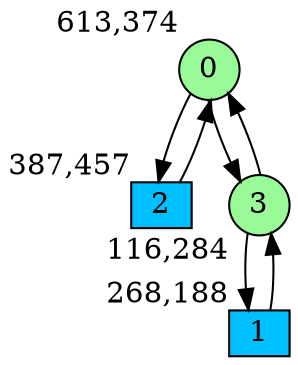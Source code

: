 digraph G {
graph [bgcolor=white]
node [shape=circle, style = filled, fillcolor=white,fixedsize=true, width=0.4, height=0.3 ]
0[xlabel="613,374", pos = "7.76563,1.29688!", fillcolor=palegreen ];
1[xlabel="268,188", pos = "2.375,4.20313!", fillcolor=deepskyblue, shape=box ];
2[xlabel="387,457", pos = "4.23438,0!", fillcolor=deepskyblue, shape=box ];
3[xlabel="116,284", pos = "0,2.70313!", fillcolor=palegreen ];
0->3 ;
0->2 ;
1->3 ;
2->0 ;
3->0 ;
3->1 ;
}
